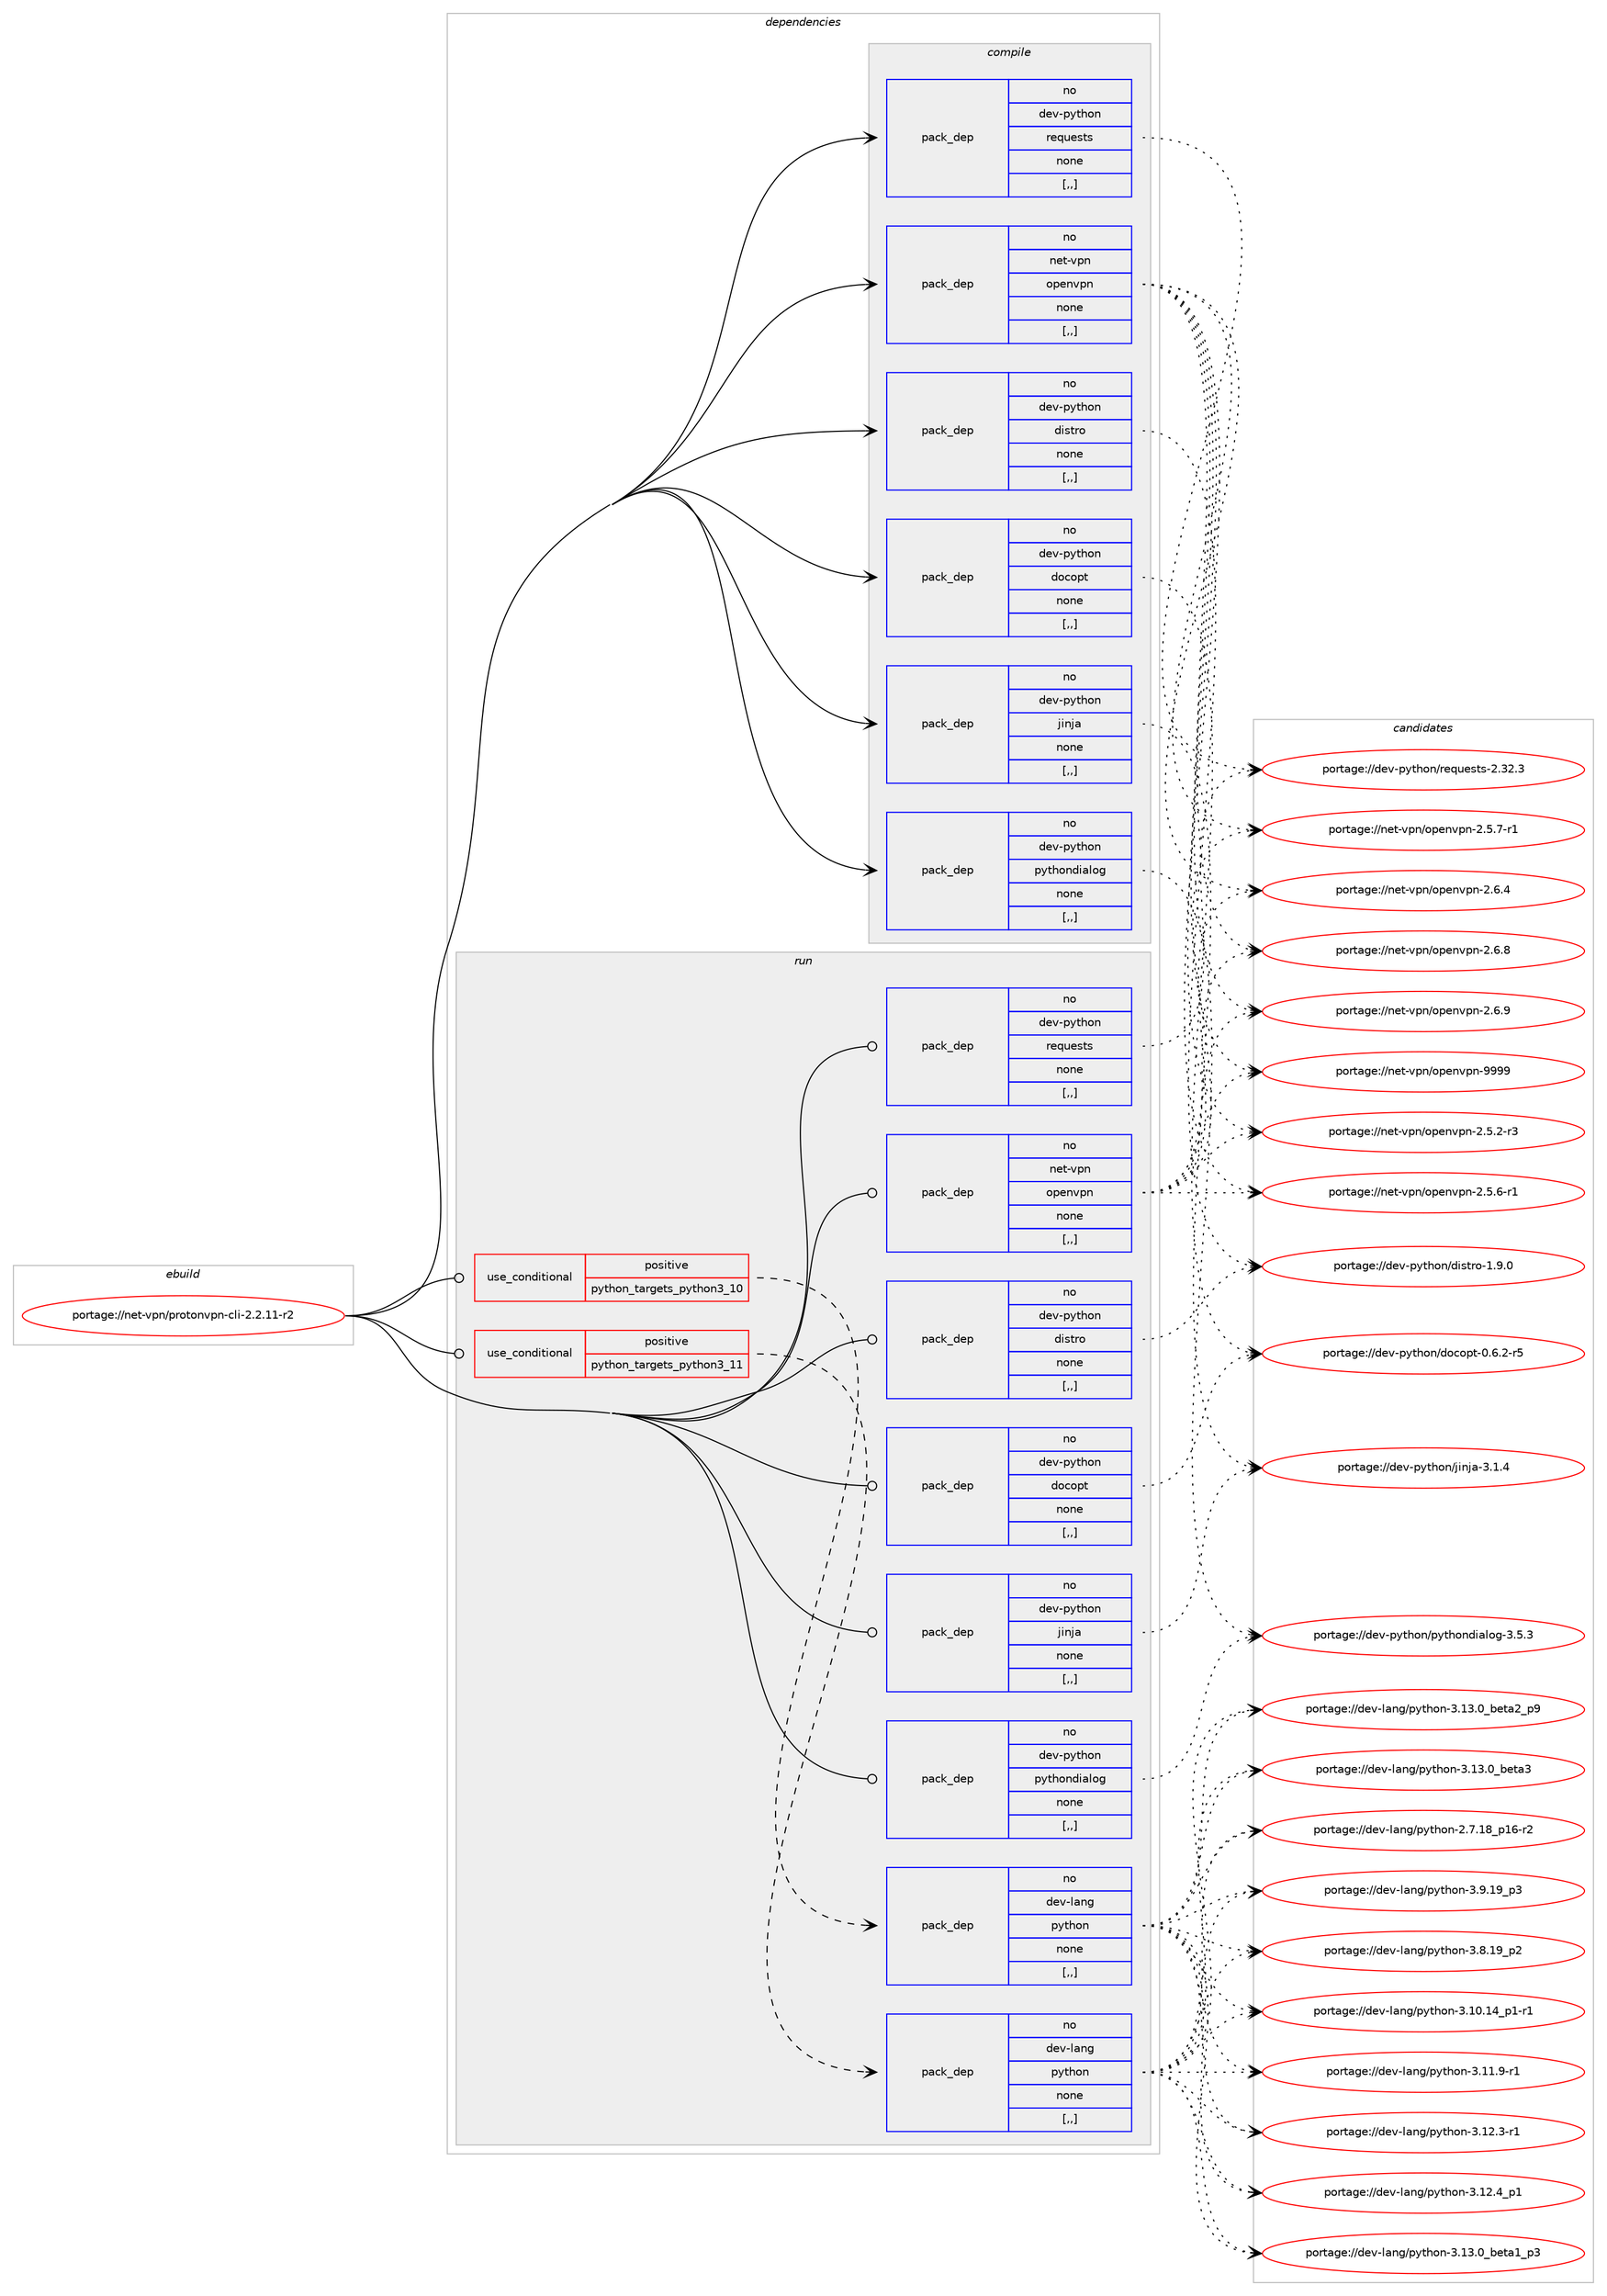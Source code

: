 digraph prolog {

# *************
# Graph options
# *************

newrank=true;
concentrate=true;
compound=true;
graph [rankdir=LR,fontname=Helvetica,fontsize=10,ranksep=1.5];#, ranksep=2.5, nodesep=0.2];
edge  [arrowhead=vee];
node  [fontname=Helvetica,fontsize=10];

# **********
# The ebuild
# **********

subgraph cluster_leftcol {
color=gray;
rank=same;
label=<<i>ebuild</i>>;
id [label="portage://net-vpn/protonvpn-cli-2.2.11-r2", color=red, width=4, href="../net-vpn/protonvpn-cli-2.2.11-r2.svg"];
}

# ****************
# The dependencies
# ****************

subgraph cluster_midcol {
color=gray;
label=<<i>dependencies</i>>;
subgraph cluster_compile {
fillcolor="#eeeeee";
style=filled;
label=<<i>compile</i>>;
subgraph pack275332 {
dependency377882 [label=<<TABLE BORDER="0" CELLBORDER="1" CELLSPACING="0" CELLPADDING="4" WIDTH="220"><TR><TD ROWSPAN="6" CELLPADDING="30">pack_dep</TD></TR><TR><TD WIDTH="110">no</TD></TR><TR><TD>dev-python</TD></TR><TR><TD>distro</TD></TR><TR><TD>none</TD></TR><TR><TD>[,,]</TD></TR></TABLE>>, shape=none, color=blue];
}
id:e -> dependency377882:w [weight=20,style="solid",arrowhead="vee"];
subgraph pack275333 {
dependency377883 [label=<<TABLE BORDER="0" CELLBORDER="1" CELLSPACING="0" CELLPADDING="4" WIDTH="220"><TR><TD ROWSPAN="6" CELLPADDING="30">pack_dep</TD></TR><TR><TD WIDTH="110">no</TD></TR><TR><TD>dev-python</TD></TR><TR><TD>docopt</TD></TR><TR><TD>none</TD></TR><TR><TD>[,,]</TD></TR></TABLE>>, shape=none, color=blue];
}
id:e -> dependency377883:w [weight=20,style="solid",arrowhead="vee"];
subgraph pack275334 {
dependency377884 [label=<<TABLE BORDER="0" CELLBORDER="1" CELLSPACING="0" CELLPADDING="4" WIDTH="220"><TR><TD ROWSPAN="6" CELLPADDING="30">pack_dep</TD></TR><TR><TD WIDTH="110">no</TD></TR><TR><TD>dev-python</TD></TR><TR><TD>jinja</TD></TR><TR><TD>none</TD></TR><TR><TD>[,,]</TD></TR></TABLE>>, shape=none, color=blue];
}
id:e -> dependency377884:w [weight=20,style="solid",arrowhead="vee"];
subgraph pack275335 {
dependency377885 [label=<<TABLE BORDER="0" CELLBORDER="1" CELLSPACING="0" CELLPADDING="4" WIDTH="220"><TR><TD ROWSPAN="6" CELLPADDING="30">pack_dep</TD></TR><TR><TD WIDTH="110">no</TD></TR><TR><TD>dev-python</TD></TR><TR><TD>pythondialog</TD></TR><TR><TD>none</TD></TR><TR><TD>[,,]</TD></TR></TABLE>>, shape=none, color=blue];
}
id:e -> dependency377885:w [weight=20,style="solid",arrowhead="vee"];
subgraph pack275336 {
dependency377886 [label=<<TABLE BORDER="0" CELLBORDER="1" CELLSPACING="0" CELLPADDING="4" WIDTH="220"><TR><TD ROWSPAN="6" CELLPADDING="30">pack_dep</TD></TR><TR><TD WIDTH="110">no</TD></TR><TR><TD>dev-python</TD></TR><TR><TD>requests</TD></TR><TR><TD>none</TD></TR><TR><TD>[,,]</TD></TR></TABLE>>, shape=none, color=blue];
}
id:e -> dependency377886:w [weight=20,style="solid",arrowhead="vee"];
subgraph pack275337 {
dependency377887 [label=<<TABLE BORDER="0" CELLBORDER="1" CELLSPACING="0" CELLPADDING="4" WIDTH="220"><TR><TD ROWSPAN="6" CELLPADDING="30">pack_dep</TD></TR><TR><TD WIDTH="110">no</TD></TR><TR><TD>net-vpn</TD></TR><TR><TD>openvpn</TD></TR><TR><TD>none</TD></TR><TR><TD>[,,]</TD></TR></TABLE>>, shape=none, color=blue];
}
id:e -> dependency377887:w [weight=20,style="solid",arrowhead="vee"];
}
subgraph cluster_compileandrun {
fillcolor="#eeeeee";
style=filled;
label=<<i>compile and run</i>>;
}
subgraph cluster_run {
fillcolor="#eeeeee";
style=filled;
label=<<i>run</i>>;
subgraph cond99824 {
dependency377888 [label=<<TABLE BORDER="0" CELLBORDER="1" CELLSPACING="0" CELLPADDING="4"><TR><TD ROWSPAN="3" CELLPADDING="10">use_conditional</TD></TR><TR><TD>positive</TD></TR><TR><TD>python_targets_python3_10</TD></TR></TABLE>>, shape=none, color=red];
subgraph pack275338 {
dependency377889 [label=<<TABLE BORDER="0" CELLBORDER="1" CELLSPACING="0" CELLPADDING="4" WIDTH="220"><TR><TD ROWSPAN="6" CELLPADDING="30">pack_dep</TD></TR><TR><TD WIDTH="110">no</TD></TR><TR><TD>dev-lang</TD></TR><TR><TD>python</TD></TR><TR><TD>none</TD></TR><TR><TD>[,,]</TD></TR></TABLE>>, shape=none, color=blue];
}
dependency377888:e -> dependency377889:w [weight=20,style="dashed",arrowhead="vee"];
}
id:e -> dependency377888:w [weight=20,style="solid",arrowhead="odot"];
subgraph cond99825 {
dependency377890 [label=<<TABLE BORDER="0" CELLBORDER="1" CELLSPACING="0" CELLPADDING="4"><TR><TD ROWSPAN="3" CELLPADDING="10">use_conditional</TD></TR><TR><TD>positive</TD></TR><TR><TD>python_targets_python3_11</TD></TR></TABLE>>, shape=none, color=red];
subgraph pack275339 {
dependency377891 [label=<<TABLE BORDER="0" CELLBORDER="1" CELLSPACING="0" CELLPADDING="4" WIDTH="220"><TR><TD ROWSPAN="6" CELLPADDING="30">pack_dep</TD></TR><TR><TD WIDTH="110">no</TD></TR><TR><TD>dev-lang</TD></TR><TR><TD>python</TD></TR><TR><TD>none</TD></TR><TR><TD>[,,]</TD></TR></TABLE>>, shape=none, color=blue];
}
dependency377890:e -> dependency377891:w [weight=20,style="dashed",arrowhead="vee"];
}
id:e -> dependency377890:w [weight=20,style="solid",arrowhead="odot"];
subgraph pack275340 {
dependency377892 [label=<<TABLE BORDER="0" CELLBORDER="1" CELLSPACING="0" CELLPADDING="4" WIDTH="220"><TR><TD ROWSPAN="6" CELLPADDING="30">pack_dep</TD></TR><TR><TD WIDTH="110">no</TD></TR><TR><TD>dev-python</TD></TR><TR><TD>distro</TD></TR><TR><TD>none</TD></TR><TR><TD>[,,]</TD></TR></TABLE>>, shape=none, color=blue];
}
id:e -> dependency377892:w [weight=20,style="solid",arrowhead="odot"];
subgraph pack275341 {
dependency377893 [label=<<TABLE BORDER="0" CELLBORDER="1" CELLSPACING="0" CELLPADDING="4" WIDTH="220"><TR><TD ROWSPAN="6" CELLPADDING="30">pack_dep</TD></TR><TR><TD WIDTH="110">no</TD></TR><TR><TD>dev-python</TD></TR><TR><TD>docopt</TD></TR><TR><TD>none</TD></TR><TR><TD>[,,]</TD></TR></TABLE>>, shape=none, color=blue];
}
id:e -> dependency377893:w [weight=20,style="solid",arrowhead="odot"];
subgraph pack275342 {
dependency377894 [label=<<TABLE BORDER="0" CELLBORDER="1" CELLSPACING="0" CELLPADDING="4" WIDTH="220"><TR><TD ROWSPAN="6" CELLPADDING="30">pack_dep</TD></TR><TR><TD WIDTH="110">no</TD></TR><TR><TD>dev-python</TD></TR><TR><TD>jinja</TD></TR><TR><TD>none</TD></TR><TR><TD>[,,]</TD></TR></TABLE>>, shape=none, color=blue];
}
id:e -> dependency377894:w [weight=20,style="solid",arrowhead="odot"];
subgraph pack275343 {
dependency377895 [label=<<TABLE BORDER="0" CELLBORDER="1" CELLSPACING="0" CELLPADDING="4" WIDTH="220"><TR><TD ROWSPAN="6" CELLPADDING="30">pack_dep</TD></TR><TR><TD WIDTH="110">no</TD></TR><TR><TD>dev-python</TD></TR><TR><TD>pythondialog</TD></TR><TR><TD>none</TD></TR><TR><TD>[,,]</TD></TR></TABLE>>, shape=none, color=blue];
}
id:e -> dependency377895:w [weight=20,style="solid",arrowhead="odot"];
subgraph pack275344 {
dependency377896 [label=<<TABLE BORDER="0" CELLBORDER="1" CELLSPACING="0" CELLPADDING="4" WIDTH="220"><TR><TD ROWSPAN="6" CELLPADDING="30">pack_dep</TD></TR><TR><TD WIDTH="110">no</TD></TR><TR><TD>dev-python</TD></TR><TR><TD>requests</TD></TR><TR><TD>none</TD></TR><TR><TD>[,,]</TD></TR></TABLE>>, shape=none, color=blue];
}
id:e -> dependency377896:w [weight=20,style="solid",arrowhead="odot"];
subgraph pack275345 {
dependency377897 [label=<<TABLE BORDER="0" CELLBORDER="1" CELLSPACING="0" CELLPADDING="4" WIDTH="220"><TR><TD ROWSPAN="6" CELLPADDING="30">pack_dep</TD></TR><TR><TD WIDTH="110">no</TD></TR><TR><TD>net-vpn</TD></TR><TR><TD>openvpn</TD></TR><TR><TD>none</TD></TR><TR><TD>[,,]</TD></TR></TABLE>>, shape=none, color=blue];
}
id:e -> dependency377897:w [weight=20,style="solid",arrowhead="odot"];
}
}

# **************
# The candidates
# **************

subgraph cluster_choices {
rank=same;
color=gray;
label=<<i>candidates</i>>;

subgraph choice275332 {
color=black;
nodesep=1;
choice1001011184511212111610411111047100105115116114111454946574648 [label="portage://dev-python/distro-1.9.0", color=red, width=4,href="../dev-python/distro-1.9.0.svg"];
dependency377882:e -> choice1001011184511212111610411111047100105115116114111454946574648:w [style=dotted,weight="100"];
}
subgraph choice275333 {
color=black;
nodesep=1;
choice1001011184511212111610411111047100111991111121164548465446504511453 [label="portage://dev-python/docopt-0.6.2-r5", color=red, width=4,href="../dev-python/docopt-0.6.2-r5.svg"];
dependency377883:e -> choice1001011184511212111610411111047100111991111121164548465446504511453:w [style=dotted,weight="100"];
}
subgraph choice275334 {
color=black;
nodesep=1;
choice100101118451121211161041111104710610511010697455146494652 [label="portage://dev-python/jinja-3.1.4", color=red, width=4,href="../dev-python/jinja-3.1.4.svg"];
dependency377884:e -> choice100101118451121211161041111104710610511010697455146494652:w [style=dotted,weight="100"];
}
subgraph choice275335 {
color=black;
nodesep=1;
choice100101118451121211161041111104711212111610411111010010597108111103455146534651 [label="portage://dev-python/pythondialog-3.5.3", color=red, width=4,href="../dev-python/pythondialog-3.5.3.svg"];
dependency377885:e -> choice100101118451121211161041111104711212111610411111010010597108111103455146534651:w [style=dotted,weight="100"];
}
subgraph choice275336 {
color=black;
nodesep=1;
choice100101118451121211161041111104711410111311710111511611545504651504651 [label="portage://dev-python/requests-2.32.3", color=red, width=4,href="../dev-python/requests-2.32.3.svg"];
dependency377886:e -> choice100101118451121211161041111104711410111311710111511611545504651504651:w [style=dotted,weight="100"];
}
subgraph choice275337 {
color=black;
nodesep=1;
choice11010111645118112110471111121011101181121104550465346504511451 [label="portage://net-vpn/openvpn-2.5.2-r3", color=red, width=4,href="../net-vpn/openvpn-2.5.2-r3.svg"];
choice11010111645118112110471111121011101181121104550465346544511449 [label="portage://net-vpn/openvpn-2.5.6-r1", color=red, width=4,href="../net-vpn/openvpn-2.5.6-r1.svg"];
choice11010111645118112110471111121011101181121104550465346554511449 [label="portage://net-vpn/openvpn-2.5.7-r1", color=red, width=4,href="../net-vpn/openvpn-2.5.7-r1.svg"];
choice1101011164511811211047111112101110118112110455046544652 [label="portage://net-vpn/openvpn-2.6.4", color=red, width=4,href="../net-vpn/openvpn-2.6.4.svg"];
choice1101011164511811211047111112101110118112110455046544656 [label="portage://net-vpn/openvpn-2.6.8", color=red, width=4,href="../net-vpn/openvpn-2.6.8.svg"];
choice1101011164511811211047111112101110118112110455046544657 [label="portage://net-vpn/openvpn-2.6.9", color=red, width=4,href="../net-vpn/openvpn-2.6.9.svg"];
choice11010111645118112110471111121011101181121104557575757 [label="portage://net-vpn/openvpn-9999", color=red, width=4,href="../net-vpn/openvpn-9999.svg"];
dependency377887:e -> choice11010111645118112110471111121011101181121104550465346504511451:w [style=dotted,weight="100"];
dependency377887:e -> choice11010111645118112110471111121011101181121104550465346544511449:w [style=dotted,weight="100"];
dependency377887:e -> choice11010111645118112110471111121011101181121104550465346554511449:w [style=dotted,weight="100"];
dependency377887:e -> choice1101011164511811211047111112101110118112110455046544652:w [style=dotted,weight="100"];
dependency377887:e -> choice1101011164511811211047111112101110118112110455046544656:w [style=dotted,weight="100"];
dependency377887:e -> choice1101011164511811211047111112101110118112110455046544657:w [style=dotted,weight="100"];
dependency377887:e -> choice11010111645118112110471111121011101181121104557575757:w [style=dotted,weight="100"];
}
subgraph choice275338 {
color=black;
nodesep=1;
choice100101118451089711010347112121116104111110455046554649569511249544511450 [label="portage://dev-lang/python-2.7.18_p16-r2", color=red, width=4,href="../dev-lang/python-2.7.18_p16-r2.svg"];
choice100101118451089711010347112121116104111110455146494846495295112494511449 [label="portage://dev-lang/python-3.10.14_p1-r1", color=red, width=4,href="../dev-lang/python-3.10.14_p1-r1.svg"];
choice100101118451089711010347112121116104111110455146494946574511449 [label="portage://dev-lang/python-3.11.9-r1", color=red, width=4,href="../dev-lang/python-3.11.9-r1.svg"];
choice100101118451089711010347112121116104111110455146495046514511449 [label="portage://dev-lang/python-3.12.3-r1", color=red, width=4,href="../dev-lang/python-3.12.3-r1.svg"];
choice100101118451089711010347112121116104111110455146495046529511249 [label="portage://dev-lang/python-3.12.4_p1", color=red, width=4,href="../dev-lang/python-3.12.4_p1.svg"];
choice10010111845108971101034711212111610411111045514649514648959810111697499511251 [label="portage://dev-lang/python-3.13.0_beta1_p3", color=red, width=4,href="../dev-lang/python-3.13.0_beta1_p3.svg"];
choice10010111845108971101034711212111610411111045514649514648959810111697509511257 [label="portage://dev-lang/python-3.13.0_beta2_p9", color=red, width=4,href="../dev-lang/python-3.13.0_beta2_p9.svg"];
choice1001011184510897110103471121211161041111104551464951464895981011169751 [label="portage://dev-lang/python-3.13.0_beta3", color=red, width=4,href="../dev-lang/python-3.13.0_beta3.svg"];
choice100101118451089711010347112121116104111110455146564649579511250 [label="portage://dev-lang/python-3.8.19_p2", color=red, width=4,href="../dev-lang/python-3.8.19_p2.svg"];
choice100101118451089711010347112121116104111110455146574649579511251 [label="portage://dev-lang/python-3.9.19_p3", color=red, width=4,href="../dev-lang/python-3.9.19_p3.svg"];
dependency377889:e -> choice100101118451089711010347112121116104111110455046554649569511249544511450:w [style=dotted,weight="100"];
dependency377889:e -> choice100101118451089711010347112121116104111110455146494846495295112494511449:w [style=dotted,weight="100"];
dependency377889:e -> choice100101118451089711010347112121116104111110455146494946574511449:w [style=dotted,weight="100"];
dependency377889:e -> choice100101118451089711010347112121116104111110455146495046514511449:w [style=dotted,weight="100"];
dependency377889:e -> choice100101118451089711010347112121116104111110455146495046529511249:w [style=dotted,weight="100"];
dependency377889:e -> choice10010111845108971101034711212111610411111045514649514648959810111697499511251:w [style=dotted,weight="100"];
dependency377889:e -> choice10010111845108971101034711212111610411111045514649514648959810111697509511257:w [style=dotted,weight="100"];
dependency377889:e -> choice1001011184510897110103471121211161041111104551464951464895981011169751:w [style=dotted,weight="100"];
dependency377889:e -> choice100101118451089711010347112121116104111110455146564649579511250:w [style=dotted,weight="100"];
dependency377889:e -> choice100101118451089711010347112121116104111110455146574649579511251:w [style=dotted,weight="100"];
}
subgraph choice275339 {
color=black;
nodesep=1;
choice100101118451089711010347112121116104111110455046554649569511249544511450 [label="portage://dev-lang/python-2.7.18_p16-r2", color=red, width=4,href="../dev-lang/python-2.7.18_p16-r2.svg"];
choice100101118451089711010347112121116104111110455146494846495295112494511449 [label="portage://dev-lang/python-3.10.14_p1-r1", color=red, width=4,href="../dev-lang/python-3.10.14_p1-r1.svg"];
choice100101118451089711010347112121116104111110455146494946574511449 [label="portage://dev-lang/python-3.11.9-r1", color=red, width=4,href="../dev-lang/python-3.11.9-r1.svg"];
choice100101118451089711010347112121116104111110455146495046514511449 [label="portage://dev-lang/python-3.12.3-r1", color=red, width=4,href="../dev-lang/python-3.12.3-r1.svg"];
choice100101118451089711010347112121116104111110455146495046529511249 [label="portage://dev-lang/python-3.12.4_p1", color=red, width=4,href="../dev-lang/python-3.12.4_p1.svg"];
choice10010111845108971101034711212111610411111045514649514648959810111697499511251 [label="portage://dev-lang/python-3.13.0_beta1_p3", color=red, width=4,href="../dev-lang/python-3.13.0_beta1_p3.svg"];
choice10010111845108971101034711212111610411111045514649514648959810111697509511257 [label="portage://dev-lang/python-3.13.0_beta2_p9", color=red, width=4,href="../dev-lang/python-3.13.0_beta2_p9.svg"];
choice1001011184510897110103471121211161041111104551464951464895981011169751 [label="portage://dev-lang/python-3.13.0_beta3", color=red, width=4,href="../dev-lang/python-3.13.0_beta3.svg"];
choice100101118451089711010347112121116104111110455146564649579511250 [label="portage://dev-lang/python-3.8.19_p2", color=red, width=4,href="../dev-lang/python-3.8.19_p2.svg"];
choice100101118451089711010347112121116104111110455146574649579511251 [label="portage://dev-lang/python-3.9.19_p3", color=red, width=4,href="../dev-lang/python-3.9.19_p3.svg"];
dependency377891:e -> choice100101118451089711010347112121116104111110455046554649569511249544511450:w [style=dotted,weight="100"];
dependency377891:e -> choice100101118451089711010347112121116104111110455146494846495295112494511449:w [style=dotted,weight="100"];
dependency377891:e -> choice100101118451089711010347112121116104111110455146494946574511449:w [style=dotted,weight="100"];
dependency377891:e -> choice100101118451089711010347112121116104111110455146495046514511449:w [style=dotted,weight="100"];
dependency377891:e -> choice100101118451089711010347112121116104111110455146495046529511249:w [style=dotted,weight="100"];
dependency377891:e -> choice10010111845108971101034711212111610411111045514649514648959810111697499511251:w [style=dotted,weight="100"];
dependency377891:e -> choice10010111845108971101034711212111610411111045514649514648959810111697509511257:w [style=dotted,weight="100"];
dependency377891:e -> choice1001011184510897110103471121211161041111104551464951464895981011169751:w [style=dotted,weight="100"];
dependency377891:e -> choice100101118451089711010347112121116104111110455146564649579511250:w [style=dotted,weight="100"];
dependency377891:e -> choice100101118451089711010347112121116104111110455146574649579511251:w [style=dotted,weight="100"];
}
subgraph choice275340 {
color=black;
nodesep=1;
choice1001011184511212111610411111047100105115116114111454946574648 [label="portage://dev-python/distro-1.9.0", color=red, width=4,href="../dev-python/distro-1.9.0.svg"];
dependency377892:e -> choice1001011184511212111610411111047100105115116114111454946574648:w [style=dotted,weight="100"];
}
subgraph choice275341 {
color=black;
nodesep=1;
choice1001011184511212111610411111047100111991111121164548465446504511453 [label="portage://dev-python/docopt-0.6.2-r5", color=red, width=4,href="../dev-python/docopt-0.6.2-r5.svg"];
dependency377893:e -> choice1001011184511212111610411111047100111991111121164548465446504511453:w [style=dotted,weight="100"];
}
subgraph choice275342 {
color=black;
nodesep=1;
choice100101118451121211161041111104710610511010697455146494652 [label="portage://dev-python/jinja-3.1.4", color=red, width=4,href="../dev-python/jinja-3.1.4.svg"];
dependency377894:e -> choice100101118451121211161041111104710610511010697455146494652:w [style=dotted,weight="100"];
}
subgraph choice275343 {
color=black;
nodesep=1;
choice100101118451121211161041111104711212111610411111010010597108111103455146534651 [label="portage://dev-python/pythondialog-3.5.3", color=red, width=4,href="../dev-python/pythondialog-3.5.3.svg"];
dependency377895:e -> choice100101118451121211161041111104711212111610411111010010597108111103455146534651:w [style=dotted,weight="100"];
}
subgraph choice275344 {
color=black;
nodesep=1;
choice100101118451121211161041111104711410111311710111511611545504651504651 [label="portage://dev-python/requests-2.32.3", color=red, width=4,href="../dev-python/requests-2.32.3.svg"];
dependency377896:e -> choice100101118451121211161041111104711410111311710111511611545504651504651:w [style=dotted,weight="100"];
}
subgraph choice275345 {
color=black;
nodesep=1;
choice11010111645118112110471111121011101181121104550465346504511451 [label="portage://net-vpn/openvpn-2.5.2-r3", color=red, width=4,href="../net-vpn/openvpn-2.5.2-r3.svg"];
choice11010111645118112110471111121011101181121104550465346544511449 [label="portage://net-vpn/openvpn-2.5.6-r1", color=red, width=4,href="../net-vpn/openvpn-2.5.6-r1.svg"];
choice11010111645118112110471111121011101181121104550465346554511449 [label="portage://net-vpn/openvpn-2.5.7-r1", color=red, width=4,href="../net-vpn/openvpn-2.5.7-r1.svg"];
choice1101011164511811211047111112101110118112110455046544652 [label="portage://net-vpn/openvpn-2.6.4", color=red, width=4,href="../net-vpn/openvpn-2.6.4.svg"];
choice1101011164511811211047111112101110118112110455046544656 [label="portage://net-vpn/openvpn-2.6.8", color=red, width=4,href="../net-vpn/openvpn-2.6.8.svg"];
choice1101011164511811211047111112101110118112110455046544657 [label="portage://net-vpn/openvpn-2.6.9", color=red, width=4,href="../net-vpn/openvpn-2.6.9.svg"];
choice11010111645118112110471111121011101181121104557575757 [label="portage://net-vpn/openvpn-9999", color=red, width=4,href="../net-vpn/openvpn-9999.svg"];
dependency377897:e -> choice11010111645118112110471111121011101181121104550465346504511451:w [style=dotted,weight="100"];
dependency377897:e -> choice11010111645118112110471111121011101181121104550465346544511449:w [style=dotted,weight="100"];
dependency377897:e -> choice11010111645118112110471111121011101181121104550465346554511449:w [style=dotted,weight="100"];
dependency377897:e -> choice1101011164511811211047111112101110118112110455046544652:w [style=dotted,weight="100"];
dependency377897:e -> choice1101011164511811211047111112101110118112110455046544656:w [style=dotted,weight="100"];
dependency377897:e -> choice1101011164511811211047111112101110118112110455046544657:w [style=dotted,weight="100"];
dependency377897:e -> choice11010111645118112110471111121011101181121104557575757:w [style=dotted,weight="100"];
}
}

}
